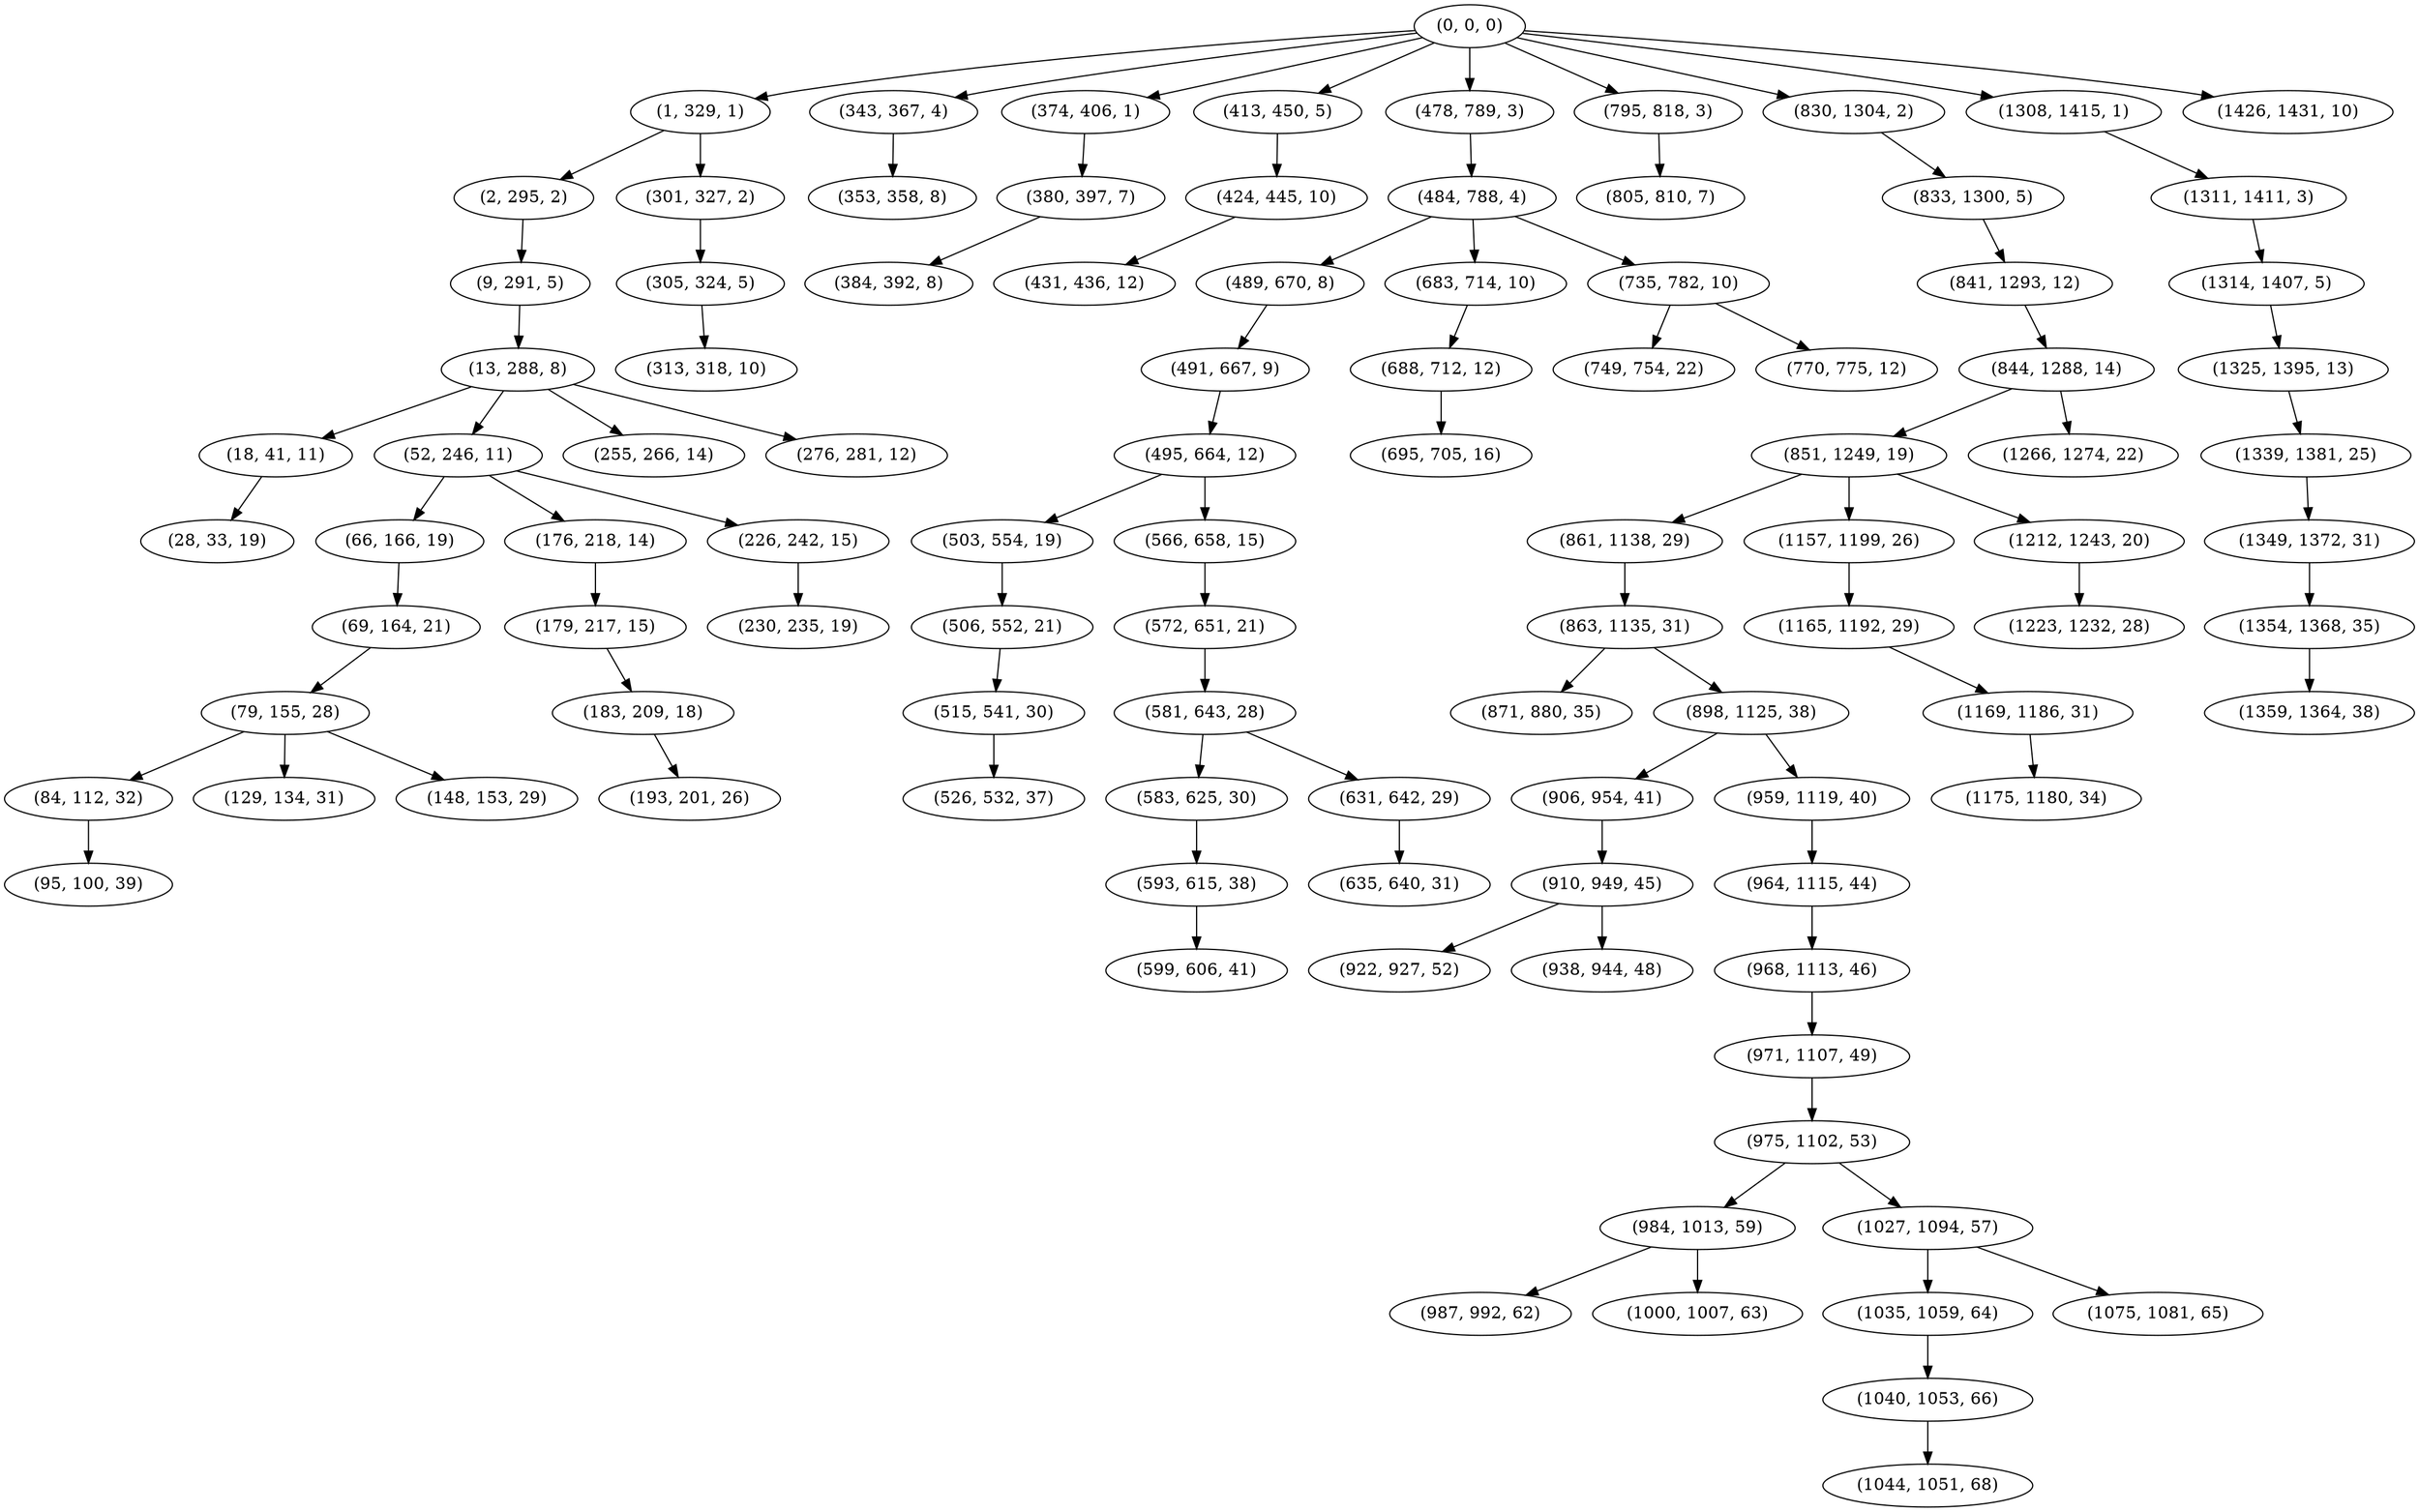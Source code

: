 digraph tree {
    "(0, 0, 0)";
    "(1, 329, 1)";
    "(2, 295, 2)";
    "(9, 291, 5)";
    "(13, 288, 8)";
    "(18, 41, 11)";
    "(28, 33, 19)";
    "(52, 246, 11)";
    "(66, 166, 19)";
    "(69, 164, 21)";
    "(79, 155, 28)";
    "(84, 112, 32)";
    "(95, 100, 39)";
    "(129, 134, 31)";
    "(148, 153, 29)";
    "(176, 218, 14)";
    "(179, 217, 15)";
    "(183, 209, 18)";
    "(193, 201, 26)";
    "(226, 242, 15)";
    "(230, 235, 19)";
    "(255, 266, 14)";
    "(276, 281, 12)";
    "(301, 327, 2)";
    "(305, 324, 5)";
    "(313, 318, 10)";
    "(343, 367, 4)";
    "(353, 358, 8)";
    "(374, 406, 1)";
    "(380, 397, 7)";
    "(384, 392, 8)";
    "(413, 450, 5)";
    "(424, 445, 10)";
    "(431, 436, 12)";
    "(478, 789, 3)";
    "(484, 788, 4)";
    "(489, 670, 8)";
    "(491, 667, 9)";
    "(495, 664, 12)";
    "(503, 554, 19)";
    "(506, 552, 21)";
    "(515, 541, 30)";
    "(526, 532, 37)";
    "(566, 658, 15)";
    "(572, 651, 21)";
    "(581, 643, 28)";
    "(583, 625, 30)";
    "(593, 615, 38)";
    "(599, 606, 41)";
    "(631, 642, 29)";
    "(635, 640, 31)";
    "(683, 714, 10)";
    "(688, 712, 12)";
    "(695, 705, 16)";
    "(735, 782, 10)";
    "(749, 754, 22)";
    "(770, 775, 12)";
    "(795, 818, 3)";
    "(805, 810, 7)";
    "(830, 1304, 2)";
    "(833, 1300, 5)";
    "(841, 1293, 12)";
    "(844, 1288, 14)";
    "(851, 1249, 19)";
    "(861, 1138, 29)";
    "(863, 1135, 31)";
    "(871, 880, 35)";
    "(898, 1125, 38)";
    "(906, 954, 41)";
    "(910, 949, 45)";
    "(922, 927, 52)";
    "(938, 944, 48)";
    "(959, 1119, 40)";
    "(964, 1115, 44)";
    "(968, 1113, 46)";
    "(971, 1107, 49)";
    "(975, 1102, 53)";
    "(984, 1013, 59)";
    "(987, 992, 62)";
    "(1000, 1007, 63)";
    "(1027, 1094, 57)";
    "(1035, 1059, 64)";
    "(1040, 1053, 66)";
    "(1044, 1051, 68)";
    "(1075, 1081, 65)";
    "(1157, 1199, 26)";
    "(1165, 1192, 29)";
    "(1169, 1186, 31)";
    "(1175, 1180, 34)";
    "(1212, 1243, 20)";
    "(1223, 1232, 28)";
    "(1266, 1274, 22)";
    "(1308, 1415, 1)";
    "(1311, 1411, 3)";
    "(1314, 1407, 5)";
    "(1325, 1395, 13)";
    "(1339, 1381, 25)";
    "(1349, 1372, 31)";
    "(1354, 1368, 35)";
    "(1359, 1364, 38)";
    "(1426, 1431, 10)";
    "(0, 0, 0)" -> "(1, 329, 1)";
    "(0, 0, 0)" -> "(343, 367, 4)";
    "(0, 0, 0)" -> "(374, 406, 1)";
    "(0, 0, 0)" -> "(413, 450, 5)";
    "(0, 0, 0)" -> "(478, 789, 3)";
    "(0, 0, 0)" -> "(795, 818, 3)";
    "(0, 0, 0)" -> "(830, 1304, 2)";
    "(0, 0, 0)" -> "(1308, 1415, 1)";
    "(0, 0, 0)" -> "(1426, 1431, 10)";
    "(1, 329, 1)" -> "(2, 295, 2)";
    "(1, 329, 1)" -> "(301, 327, 2)";
    "(2, 295, 2)" -> "(9, 291, 5)";
    "(9, 291, 5)" -> "(13, 288, 8)";
    "(13, 288, 8)" -> "(18, 41, 11)";
    "(13, 288, 8)" -> "(52, 246, 11)";
    "(13, 288, 8)" -> "(255, 266, 14)";
    "(13, 288, 8)" -> "(276, 281, 12)";
    "(18, 41, 11)" -> "(28, 33, 19)";
    "(52, 246, 11)" -> "(66, 166, 19)";
    "(52, 246, 11)" -> "(176, 218, 14)";
    "(52, 246, 11)" -> "(226, 242, 15)";
    "(66, 166, 19)" -> "(69, 164, 21)";
    "(69, 164, 21)" -> "(79, 155, 28)";
    "(79, 155, 28)" -> "(84, 112, 32)";
    "(79, 155, 28)" -> "(129, 134, 31)";
    "(79, 155, 28)" -> "(148, 153, 29)";
    "(84, 112, 32)" -> "(95, 100, 39)";
    "(176, 218, 14)" -> "(179, 217, 15)";
    "(179, 217, 15)" -> "(183, 209, 18)";
    "(183, 209, 18)" -> "(193, 201, 26)";
    "(226, 242, 15)" -> "(230, 235, 19)";
    "(301, 327, 2)" -> "(305, 324, 5)";
    "(305, 324, 5)" -> "(313, 318, 10)";
    "(343, 367, 4)" -> "(353, 358, 8)";
    "(374, 406, 1)" -> "(380, 397, 7)";
    "(380, 397, 7)" -> "(384, 392, 8)";
    "(413, 450, 5)" -> "(424, 445, 10)";
    "(424, 445, 10)" -> "(431, 436, 12)";
    "(478, 789, 3)" -> "(484, 788, 4)";
    "(484, 788, 4)" -> "(489, 670, 8)";
    "(484, 788, 4)" -> "(683, 714, 10)";
    "(484, 788, 4)" -> "(735, 782, 10)";
    "(489, 670, 8)" -> "(491, 667, 9)";
    "(491, 667, 9)" -> "(495, 664, 12)";
    "(495, 664, 12)" -> "(503, 554, 19)";
    "(495, 664, 12)" -> "(566, 658, 15)";
    "(503, 554, 19)" -> "(506, 552, 21)";
    "(506, 552, 21)" -> "(515, 541, 30)";
    "(515, 541, 30)" -> "(526, 532, 37)";
    "(566, 658, 15)" -> "(572, 651, 21)";
    "(572, 651, 21)" -> "(581, 643, 28)";
    "(581, 643, 28)" -> "(583, 625, 30)";
    "(581, 643, 28)" -> "(631, 642, 29)";
    "(583, 625, 30)" -> "(593, 615, 38)";
    "(593, 615, 38)" -> "(599, 606, 41)";
    "(631, 642, 29)" -> "(635, 640, 31)";
    "(683, 714, 10)" -> "(688, 712, 12)";
    "(688, 712, 12)" -> "(695, 705, 16)";
    "(735, 782, 10)" -> "(749, 754, 22)";
    "(735, 782, 10)" -> "(770, 775, 12)";
    "(795, 818, 3)" -> "(805, 810, 7)";
    "(830, 1304, 2)" -> "(833, 1300, 5)";
    "(833, 1300, 5)" -> "(841, 1293, 12)";
    "(841, 1293, 12)" -> "(844, 1288, 14)";
    "(844, 1288, 14)" -> "(851, 1249, 19)";
    "(844, 1288, 14)" -> "(1266, 1274, 22)";
    "(851, 1249, 19)" -> "(861, 1138, 29)";
    "(851, 1249, 19)" -> "(1157, 1199, 26)";
    "(851, 1249, 19)" -> "(1212, 1243, 20)";
    "(861, 1138, 29)" -> "(863, 1135, 31)";
    "(863, 1135, 31)" -> "(871, 880, 35)";
    "(863, 1135, 31)" -> "(898, 1125, 38)";
    "(898, 1125, 38)" -> "(906, 954, 41)";
    "(898, 1125, 38)" -> "(959, 1119, 40)";
    "(906, 954, 41)" -> "(910, 949, 45)";
    "(910, 949, 45)" -> "(922, 927, 52)";
    "(910, 949, 45)" -> "(938, 944, 48)";
    "(959, 1119, 40)" -> "(964, 1115, 44)";
    "(964, 1115, 44)" -> "(968, 1113, 46)";
    "(968, 1113, 46)" -> "(971, 1107, 49)";
    "(971, 1107, 49)" -> "(975, 1102, 53)";
    "(975, 1102, 53)" -> "(984, 1013, 59)";
    "(975, 1102, 53)" -> "(1027, 1094, 57)";
    "(984, 1013, 59)" -> "(987, 992, 62)";
    "(984, 1013, 59)" -> "(1000, 1007, 63)";
    "(1027, 1094, 57)" -> "(1035, 1059, 64)";
    "(1027, 1094, 57)" -> "(1075, 1081, 65)";
    "(1035, 1059, 64)" -> "(1040, 1053, 66)";
    "(1040, 1053, 66)" -> "(1044, 1051, 68)";
    "(1157, 1199, 26)" -> "(1165, 1192, 29)";
    "(1165, 1192, 29)" -> "(1169, 1186, 31)";
    "(1169, 1186, 31)" -> "(1175, 1180, 34)";
    "(1212, 1243, 20)" -> "(1223, 1232, 28)";
    "(1308, 1415, 1)" -> "(1311, 1411, 3)";
    "(1311, 1411, 3)" -> "(1314, 1407, 5)";
    "(1314, 1407, 5)" -> "(1325, 1395, 13)";
    "(1325, 1395, 13)" -> "(1339, 1381, 25)";
    "(1339, 1381, 25)" -> "(1349, 1372, 31)";
    "(1349, 1372, 31)" -> "(1354, 1368, 35)";
    "(1354, 1368, 35)" -> "(1359, 1364, 38)";
}
